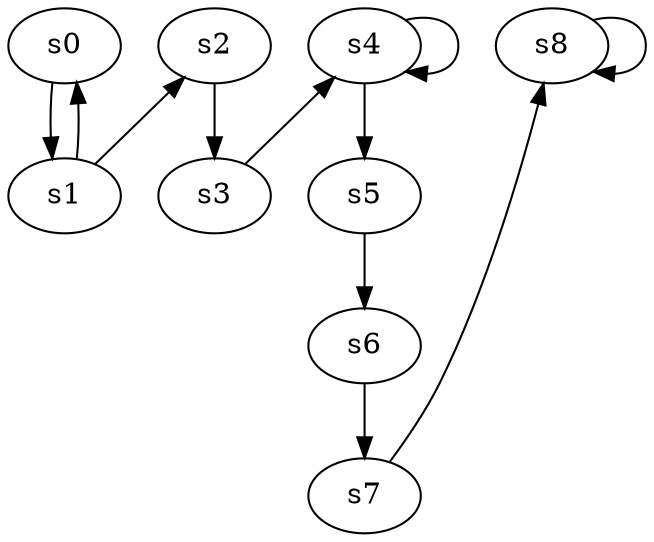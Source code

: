 digraph game_0024_chain_9 {
    s0 [name="s0", player=0];
    s1 [name="s1", player=1];
    s2 [name="s2", player=0];
    s3 [name="s3", player=1, target=1];
    s4 [name="s4", player=0, target=1];
    s5 [name="s5", player=1];
    s6 [name="s6", player=0, target=1];
    s7 [name="s7", player=1];
    s8 [name="s8", player=0];

    s0 -> s1;
    s1 -> s2 [constraint="time == 12"];
    s2 -> s3;
    s3 -> s4 [constraint="time == 2 || time == 6 || time == 9"];
    s4 -> s5;
    s5 -> s6;
    s6 -> s7;
    s7 -> s8 [constraint="time == 1 || time == 8 || time == 10"];
    s1 -> s0 [constraint="!(time % 3 == 0)"];
    s4 -> s4 [constraint="time % 2 == 0"];
    s8 -> s8 [constraint="time % 4 == 0"];
}
